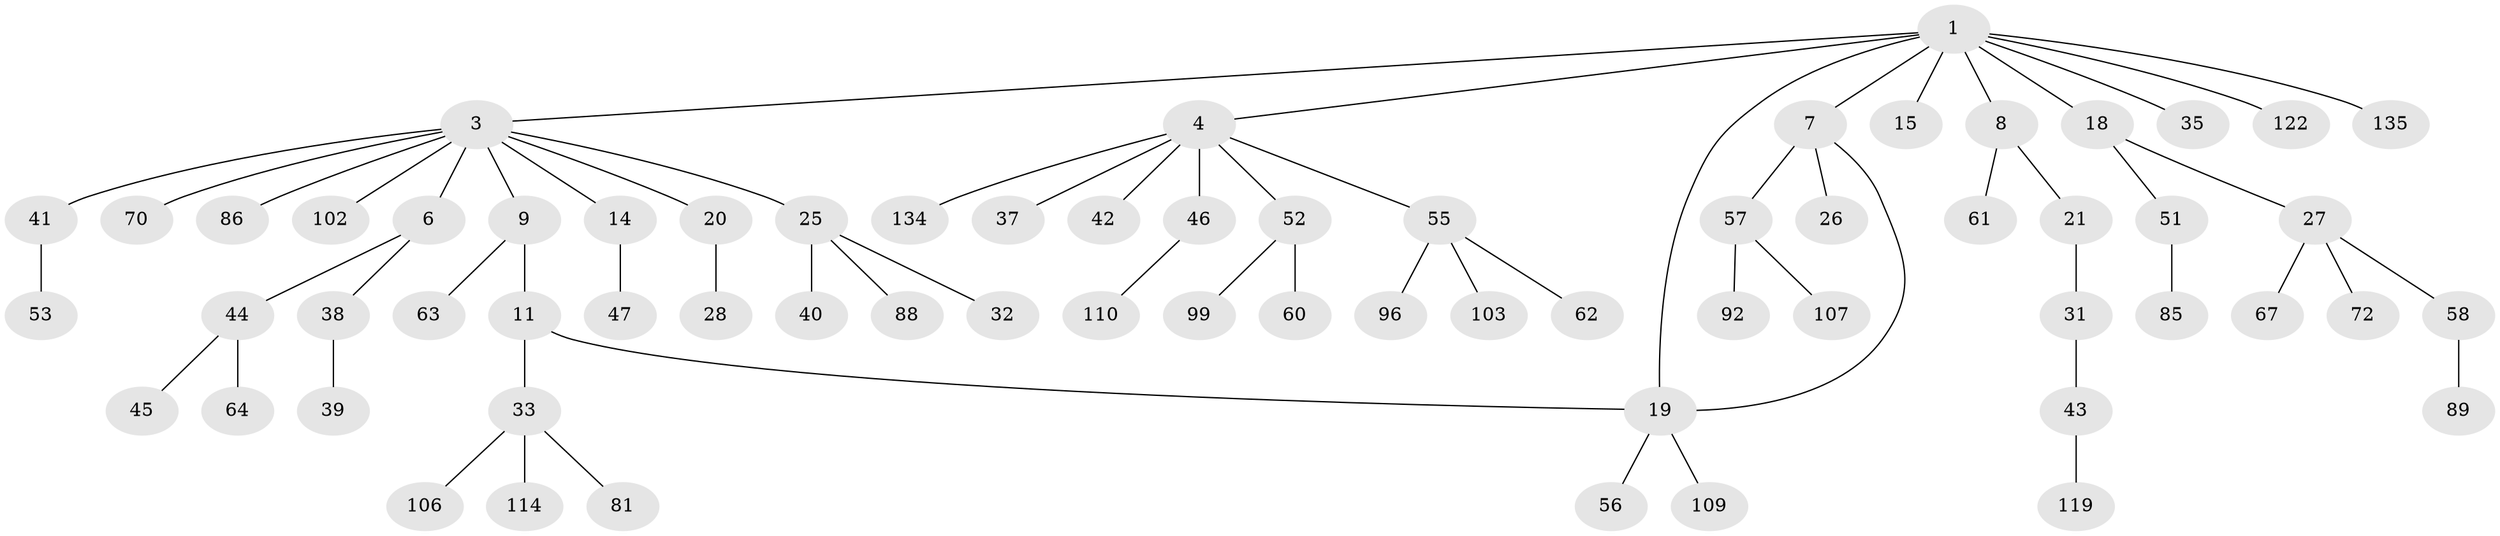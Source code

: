 // original degree distribution, {4: 0.08148148148148149, 8: 0.014814814814814815, 3: 0.13333333333333333, 5: 0.037037037037037035, 2: 0.21481481481481482, 1: 0.5111111111111111, 6: 0.007407407407407408}
// Generated by graph-tools (version 1.1) at 2025/13/03/09/25 04:13:29]
// undirected, 67 vertices, 68 edges
graph export_dot {
graph [start="1"]
  node [color=gray90,style=filled];
  1 [super="+2"];
  3 [super="+5+29+75+10+78"];
  4 [super="+16+12"];
  6 [super="+34+22"];
  7 [super="+111"];
  8 [super="+74+13"];
  9;
  11 [super="+105+83"];
  14;
  15;
  18;
  19 [super="+23"];
  20;
  21;
  25 [super="+59"];
  26;
  27;
  28;
  31 [super="+87+49"];
  32;
  33 [super="+54+125"];
  35 [super="+128"];
  37 [super="+120"];
  38;
  39;
  40 [super="+80+48"];
  41 [super="+65+123"];
  42;
  43;
  44;
  45;
  46;
  47;
  51;
  52;
  53 [super="+124"];
  55;
  56;
  57;
  58 [super="+84+68"];
  60;
  61 [super="+82"];
  62 [super="+93"];
  63;
  64 [super="+91"];
  67;
  70;
  72 [super="+127"];
  81;
  85 [super="+112"];
  86;
  88 [super="+133+113"];
  89;
  92;
  96;
  99;
  102;
  103;
  106;
  107;
  109;
  110;
  114;
  119;
  122;
  134;
  135;
  1 -- 3;
  1 -- 15;
  1 -- 135;
  1 -- 35;
  1 -- 4;
  1 -- 7;
  1 -- 8;
  1 -- 18;
  1 -- 122;
  1 -- 19;
  3 -- 6;
  3 -- 9;
  3 -- 41;
  3 -- 102;
  3 -- 86;
  3 -- 20;
  3 -- 70;
  3 -- 25;
  3 -- 14;
  4 -- 37;
  4 -- 134;
  4 -- 55;
  4 -- 42;
  4 -- 46;
  4 -- 52;
  6 -- 38;
  6 -- 44;
  7 -- 26;
  7 -- 57;
  7 -- 19;
  8 -- 61;
  8 -- 21;
  9 -- 11;
  9 -- 63;
  11 -- 19;
  11 -- 33;
  14 -- 47;
  18 -- 27;
  18 -- 51;
  19 -- 56;
  19 -- 109;
  20 -- 28;
  21 -- 31;
  25 -- 32;
  25 -- 40;
  25 -- 88;
  27 -- 58;
  27 -- 67;
  27 -- 72;
  31 -- 43;
  33 -- 81;
  33 -- 106;
  33 -- 114;
  38 -- 39;
  41 -- 53;
  43 -- 119;
  44 -- 45;
  44 -- 64;
  46 -- 110;
  51 -- 85;
  52 -- 60;
  52 -- 99;
  55 -- 62;
  55 -- 96;
  55 -- 103;
  57 -- 92;
  57 -- 107;
  58 -- 89;
}
